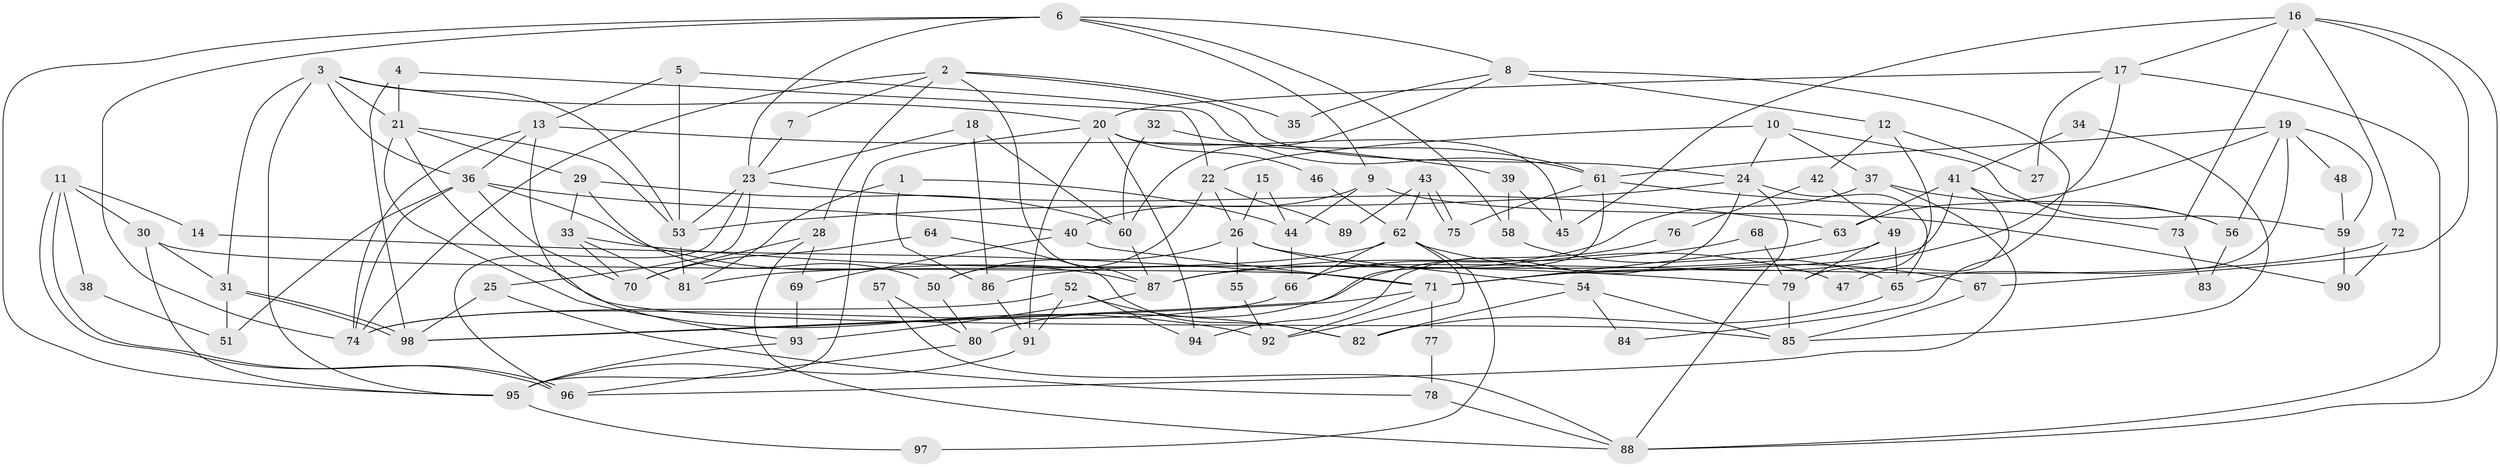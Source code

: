 // Generated by graph-tools (version 1.1) at 2025/35/03/09/25 02:35:54]
// undirected, 98 vertices, 196 edges
graph export_dot {
graph [start="1"]
  node [color=gray90,style=filled];
  1;
  2;
  3;
  4;
  5;
  6;
  7;
  8;
  9;
  10;
  11;
  12;
  13;
  14;
  15;
  16;
  17;
  18;
  19;
  20;
  21;
  22;
  23;
  24;
  25;
  26;
  27;
  28;
  29;
  30;
  31;
  32;
  33;
  34;
  35;
  36;
  37;
  38;
  39;
  40;
  41;
  42;
  43;
  44;
  45;
  46;
  47;
  48;
  49;
  50;
  51;
  52;
  53;
  54;
  55;
  56;
  57;
  58;
  59;
  60;
  61;
  62;
  63;
  64;
  65;
  66;
  67;
  68;
  69;
  70;
  71;
  72;
  73;
  74;
  75;
  76;
  77;
  78;
  79;
  80;
  81;
  82;
  83;
  84;
  85;
  86;
  87;
  88;
  89;
  90;
  91;
  92;
  93;
  94;
  95;
  96;
  97;
  98;
  1 -- 86;
  1 -- 81;
  1 -- 44;
  2 -- 28;
  2 -- 74;
  2 -- 7;
  2 -- 24;
  2 -- 35;
  2 -- 87;
  3 -- 36;
  3 -- 20;
  3 -- 21;
  3 -- 31;
  3 -- 53;
  3 -- 95;
  4 -- 21;
  4 -- 22;
  4 -- 98;
  5 -- 13;
  5 -- 53;
  5 -- 61;
  6 -- 95;
  6 -- 23;
  6 -- 8;
  6 -- 9;
  6 -- 58;
  6 -- 74;
  7 -- 23;
  8 -- 60;
  8 -- 12;
  8 -- 35;
  8 -- 84;
  9 -- 90;
  9 -- 40;
  9 -- 44;
  10 -- 24;
  10 -- 37;
  10 -- 22;
  10 -- 59;
  11 -- 30;
  11 -- 96;
  11 -- 96;
  11 -- 14;
  11 -- 38;
  12 -- 79;
  12 -- 27;
  12 -- 42;
  13 -- 36;
  13 -- 74;
  13 -- 39;
  13 -- 93;
  14 -- 71;
  15 -- 26;
  15 -- 44;
  16 -- 88;
  16 -- 17;
  16 -- 45;
  16 -- 67;
  16 -- 72;
  16 -- 73;
  17 -- 20;
  17 -- 71;
  17 -- 27;
  17 -- 88;
  18 -- 60;
  18 -- 23;
  18 -- 86;
  19 -- 56;
  19 -- 63;
  19 -- 48;
  19 -- 59;
  19 -- 61;
  19 -- 65;
  20 -- 95;
  20 -- 91;
  20 -- 45;
  20 -- 46;
  20 -- 94;
  21 -- 53;
  21 -- 29;
  21 -- 85;
  21 -- 92;
  22 -- 50;
  22 -- 26;
  22 -- 89;
  23 -- 96;
  23 -- 53;
  23 -- 25;
  23 -- 63;
  24 -- 65;
  24 -- 53;
  24 -- 88;
  24 -- 94;
  25 -- 98;
  25 -- 78;
  26 -- 54;
  26 -- 47;
  26 -- 50;
  26 -- 55;
  28 -- 88;
  28 -- 69;
  28 -- 70;
  29 -- 33;
  29 -- 50;
  29 -- 60;
  30 -- 31;
  30 -- 71;
  30 -- 95;
  31 -- 98;
  31 -- 98;
  31 -- 51;
  32 -- 61;
  32 -- 60;
  33 -- 70;
  33 -- 81;
  33 -- 79;
  34 -- 85;
  34 -- 41;
  36 -- 87;
  36 -- 40;
  36 -- 51;
  36 -- 70;
  36 -- 74;
  37 -- 66;
  37 -- 96;
  37 -- 56;
  38 -- 51;
  39 -- 45;
  39 -- 58;
  40 -- 71;
  40 -- 69;
  41 -- 71;
  41 -- 63;
  41 -- 47;
  41 -- 56;
  42 -- 49;
  42 -- 76;
  43 -- 75;
  43 -- 75;
  43 -- 62;
  43 -- 89;
  44 -- 66;
  46 -- 62;
  48 -- 59;
  49 -- 86;
  49 -- 65;
  49 -- 79;
  50 -- 80;
  52 -- 94;
  52 -- 74;
  52 -- 82;
  52 -- 91;
  53 -- 81;
  54 -- 82;
  54 -- 85;
  54 -- 84;
  55 -- 92;
  56 -- 83;
  57 -- 80;
  57 -- 88;
  58 -- 65;
  59 -- 90;
  60 -- 87;
  61 -- 73;
  61 -- 75;
  61 -- 80;
  62 -- 66;
  62 -- 67;
  62 -- 81;
  62 -- 92;
  62 -- 97;
  63 -- 71;
  64 -- 70;
  64 -- 82;
  65 -- 82;
  66 -- 74;
  67 -- 85;
  68 -- 87;
  68 -- 79;
  69 -- 93;
  71 -- 98;
  71 -- 92;
  71 -- 77;
  72 -- 87;
  72 -- 90;
  73 -- 83;
  76 -- 98;
  77 -- 78;
  78 -- 88;
  79 -- 85;
  80 -- 96;
  86 -- 91;
  87 -- 93;
  91 -- 95;
  93 -- 95;
  95 -- 97;
}

